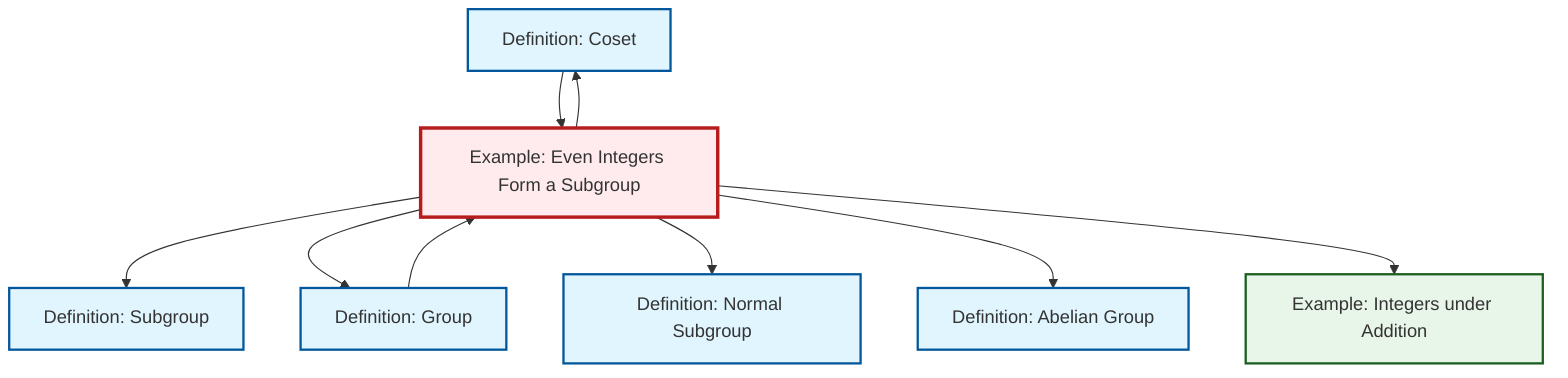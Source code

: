 graph TD
    classDef definition fill:#e1f5fe,stroke:#01579b,stroke-width:2px
    classDef theorem fill:#f3e5f5,stroke:#4a148c,stroke-width:2px
    classDef axiom fill:#fff3e0,stroke:#e65100,stroke-width:2px
    classDef example fill:#e8f5e9,stroke:#1b5e20,stroke-width:2px
    classDef current fill:#ffebee,stroke:#b71c1c,stroke-width:3px
    def-subgroup["Definition: Subgroup"]:::definition
    def-abelian-group["Definition: Abelian Group"]:::definition
    def-normal-subgroup["Definition: Normal Subgroup"]:::definition
    ex-integers-addition["Example: Integers under Addition"]:::example
    def-coset["Definition: Coset"]:::definition
    def-group["Definition: Group"]:::definition
    ex-even-integers-subgroup["Example: Even Integers Form a Subgroup"]:::example
    def-coset --> ex-even-integers-subgroup
    ex-even-integers-subgroup --> def-subgroup
    def-group --> ex-even-integers-subgroup
    ex-even-integers-subgroup --> def-group
    ex-even-integers-subgroup --> def-normal-subgroup
    ex-even-integers-subgroup --> def-coset
    ex-even-integers-subgroup --> def-abelian-group
    ex-even-integers-subgroup --> ex-integers-addition
    class ex-even-integers-subgroup current